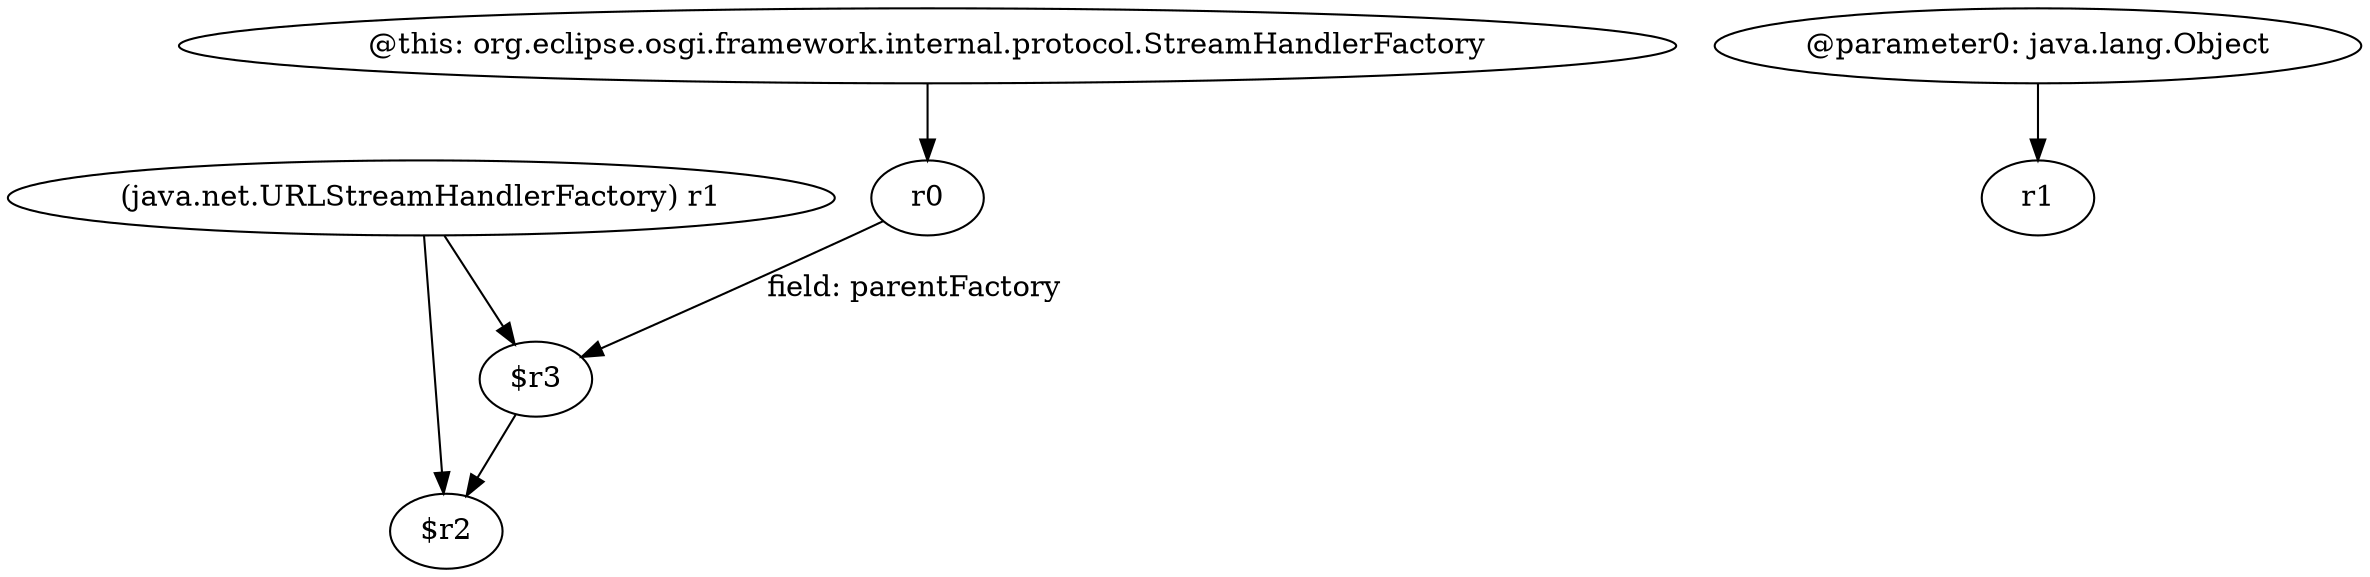 digraph g {
0[label="r0"]
1[label="$r3"]
0->1[label="field: parentFactory"]
2[label="$r2"]
1->2[label=""]
3[label="@this: org.eclipse.osgi.framework.internal.protocol.StreamHandlerFactory"]
3->0[label=""]
4[label="(java.net.URLStreamHandlerFactory) r1"]
4->2[label=""]
4->1[label=""]
5[label="@parameter0: java.lang.Object"]
6[label="r1"]
5->6[label=""]
}